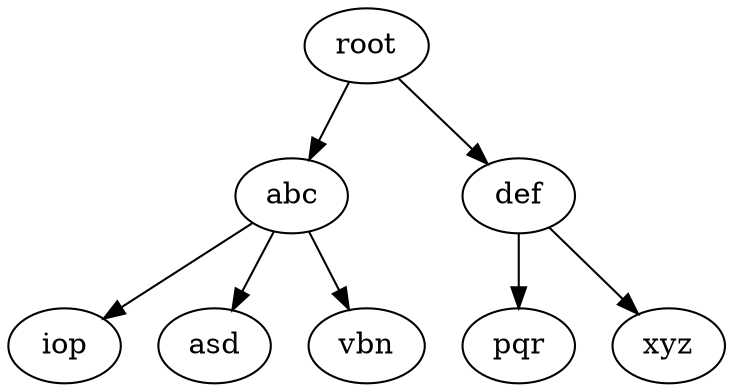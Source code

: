 digraph {
  root -> abc
  root -> def
   abc -> iop
   abc -> asd
   abc -> vbn
   def -> pqr
   def -> xyz
}
